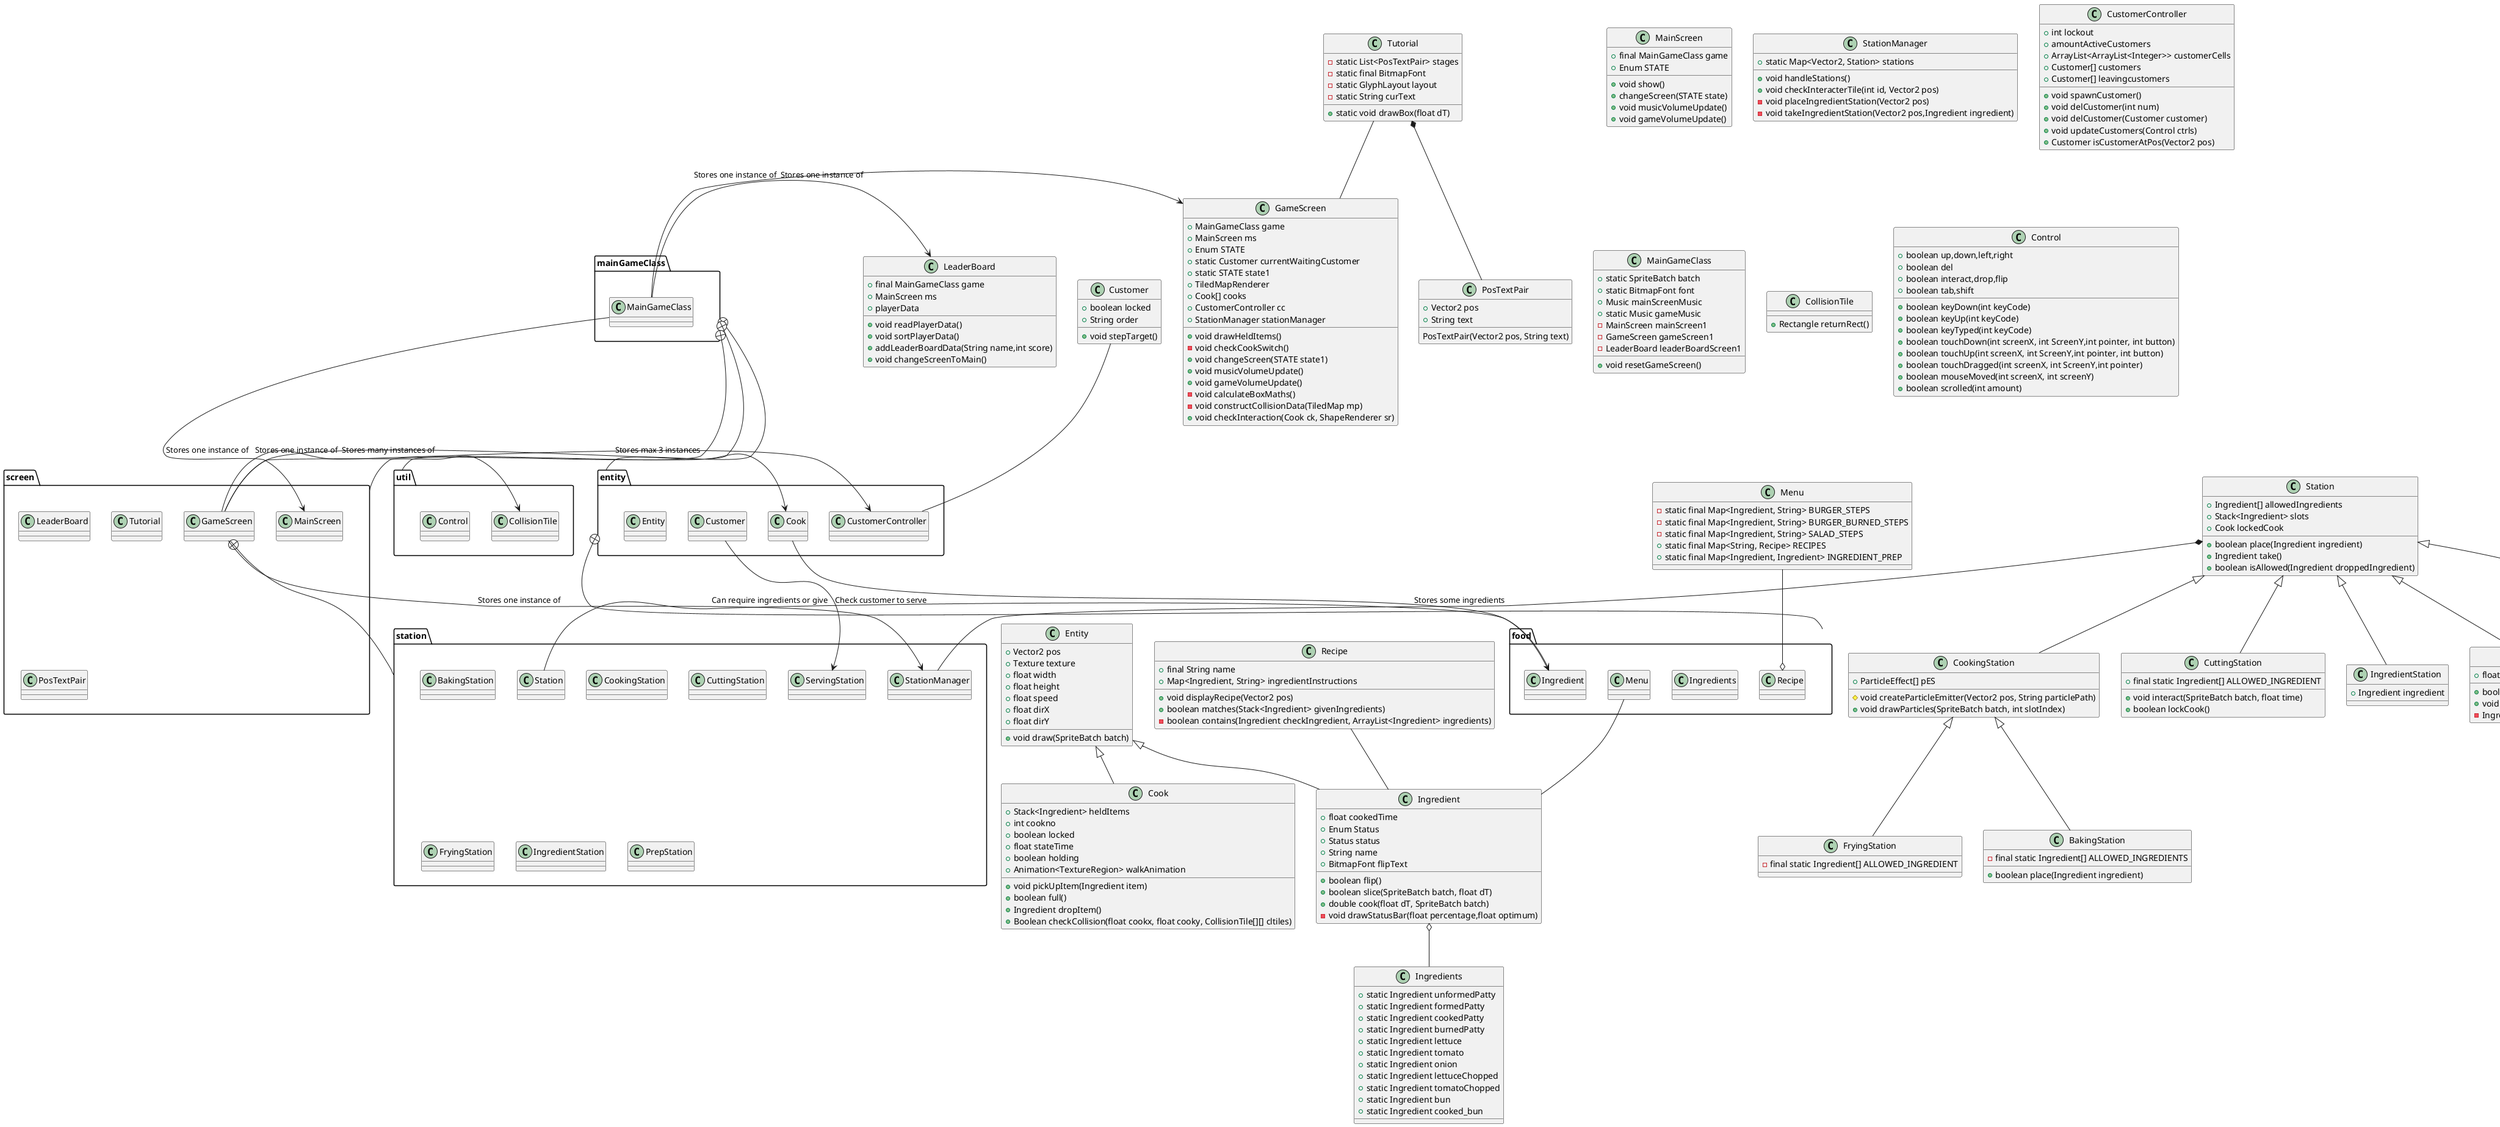 @startuml
package util{
class CollisionTile
class Control
}

package station{
class BakingStation
class CookingStation
class CuttingStation
class FryingStation
class IngredientStation
class PrepStation
class ServingStation
class Station
class StationManager
}

package mainGameClass{
class MainGameClass
}

package food{
class Ingredient
class Ingredients
class Menu
class Recipe
}

package screen{
class GameScreen
class LeaderBoard
class MainScreen
class Tutorial
class PosTextPair
}

package entity{
class Cook
class Customer
class CustomerController
class Entity
}

mainGameClass +-- entity
MainGameClass -> MainScreen : Stores one instance of
entity +-- food
GameScreen +-- station
mainGameClass +-- util
mainGameClass +-- screen
GameScreen -> CollisionTile : Stores many instances of
GameScreen -> CustomerController : Stores one instance of
GameScreen -> StationManager : Stores one instance of
GameScreen -> Cook : Stores max 3 instances
Station -> Ingredient : Can require ingredients or give
Cook -> Ingredient : Stores some ingredients
Customer -> ServingStation : Check customer to serve

class LeaderBoard{
+final MainGameClass game
+MainScreen ms
+playerData
+void readPlayerData()
+void sortPlayerData()
+ addLeaderBoardData(String name,int score)
+void changeScreenToMain()
}
MainGameClass -> LeaderBoard : Stores one instance of

class GameScreen{
+MainGameClass game
+MainScreen ms
+Enum STATE
+static Customer currentWaitingCustomer
+static STATE state1
+TiledMapRenderer 
+Cook[] cooks
+CustomerController cc
+StationManager stationManager
+void drawHeldItems()
-void checkCookSwitch()
+void changeScreen(STATE state1)
+void musicVolumeUpdate()
+void gameVolumeUpdate()
-void calculateBoxMaths()
-void constructCollisionData(TiledMap mp)
+void checkInteraction(Cook ck, ShapeRenderer sr)
}
GameScreen <- MainGameClass : Stores one instance of

class MainScreen{
+final MainGameClass game
+Enum STATE
+void show()
+changeScreen(STATE state)
+void musicVolumeUpdate()
+void gameVolumeUpdate()
}

class Station{
+Ingredient[] allowedIngredients
+Stack<Ingredient> slots
+Cook lockedCook
+boolean place(Ingredient ingredient)
+Ingredient take()
+boolean isAllowed(Ingredient droppedIngredient)
}

Station *-- StationManager
class CookingStation extends Station
class CuttingStation extends Station
class IngredientStation extends Station
class PrepStation extends Station
class ServingStation extends Station
class BakingStation extends CookingStation
class FryingStation extends CookingStation



class StationManager{
+static Map<Vector2, Station> stations
+void handleStations()
+void checkInteracterTile(int id, Vector2 pos)
-void placeIngredientStation(Vector2 pos)
-void takeIngredientStation(Vector2 pos,Ingredient ingredient)
}

class BakingStation{
-final static Ingredient[] ALLOWED_INGREDIENTS
+boolean place(Ingredient ingredient)
}

class CookingStation{
+ParticleEffect[] pES
#void createParticleEmitter(Vector2 pos, String particlePath)
+void drawParticles(SpriteBatch batch, int slotIndex)
}

class CuttingStation{
+final static Ingredient[] ALLOWED_INGREDIENT
+void interact(SpriteBatch batch, float time)
+boolean lockCook()
}

class FryingStation{
-final static Ingredient[] ALLOWED_INGREDIENT
}

class IngredientStation{
+Ingredient ingredient
}

class PrepStation{
+float progress = 0
+boolean lockCook()
+void updateProgress(float delta)
-Ingredient ingredientMatch(Ingredient toMatch)
}

class ServingStation{
+String[] possibleOrders
+static Ingredient[] allowedIngredients
+boolean serveCustomer()
}

class Cook{
+Stack<Ingredient> heldItems
+int cookno
+boolean locked
+float stateTime
+boolean holding
+Animation<TextureRegion> walkAnimation
+void pickUpItem(Ingredient item)
+boolean full()
+Ingredient dropItem()
+Boolean checkCollision(float cookx, float cooky, CollisionTile[][] cltiles)
}
class Cook extends Entity

class Entity{
+Vector2 pos
+Texture texture
+float width
+float height
+float speed
+float dirX
+float dirY
+void draw(SpriteBatch batch)
}
class Ingredient extends Entity
Menu -- Ingredient

class Customer{
+boolean locked
+String order
+void stepTarget()
}
Customer -- CustomerController

class CustomerController{
+int lockout
+amountActiveCustomers
+ArrayList<ArrayList<Integer>> customerCells
+Customer[] customers
+Customer[] leavingcustomers
+void spawnCustomer()
+void delCustomer(int num)
+void delCustomer(Customer customer)
+void updateCustomers(Control ctrls)
+Customer isCustomerAtPos(Vector2 pos)
}

class MainGameClass{
+static SpriteBatch batch
+static BitmapFont font
+Music mainScreenMusic
+static Music gameMusic
-MainScreen mainScreen1
-GameScreen gameScreen1
-LeaderBoard leaderBoardScreen1
+void resetGameScreen()
}

class Ingredient{
+float cookedTime
+Enum Status
+Status status
+String name
+BitmapFont flipText
+boolean flip()
+boolean slice(SpriteBatch batch, float dT)
+double cook(float dT, SpriteBatch batch)
-void drawStatusBar(float percentage,float optimum)
}

class Ingredients{
+static Ingredient unformedPatty
+static Ingredient formedPatty
+static Ingredient cookedPatty
+static Ingredient burnedPatty
+static Ingredient lettuce
+static Ingredient tomato
+static Ingredient onion
+static Ingredient lettuceChopped
+static Ingredient tomatoChopped
+static Ingredient bun
+static Ingredient cooked_bun
}
Ingredient o-- Ingredients

class Menu{
-static final Map<Ingredient, String> BURGER_STEPS
-static final Map<Ingredient, String> BURGER_BURNED_STEPS
-static final Map<Ingredient, String> SALAD_STEPS
+static final Map<String, Recipe> RECIPES
+static final Map<Ingredient, Ingredient> INGREDIENT_PREP
}
Menu --o Recipe

CLass Recipe{
+final String name
+Map<Ingredient, String> ingredientInstructions
+void displayRecipe(Vector2 pos)
+boolean matches(Stack<Ingredient> givenIngredients)
-boolean contains(Ingredient checkIngredient, ArrayList<Ingredient> ingredients)
}
Recipe -- Ingredient

class Tutorial{
-static List<PosTextPair> stages
-static final BitmapFont
-static GlyphLayout layout
-static String curText
+static void drawBox(float dT)
}
Tutorial -- GameScreen

class PosTextPair{
+Vector2 pos
+String text
PosTextPair(Vector2 pos, String text)
}
Tutorial *-- PosTextPair

class CollisionTile{
+Rectangle returnRect()
}

class Control{
+boolean up,down,left,right
+boolean del
+boolean interact,drop,flip
+boolean tab,shift
+boolean keyDown(int keyCode)
+boolean keyUp(int keyCode)
+boolean keyTyped(int keyCode)
+boolean touchDown(int screenX, int ScreenY,int pointer, int button)
+boolean touchUp(int screenX, int ScreenY,int pointer, int button)
+boolean touchDragged(int screenX, int ScreenY,int pointer)
+boolean mouseMoved(int screenX, int screenY)
+boolean scrolled(int amount)
}
@enduml